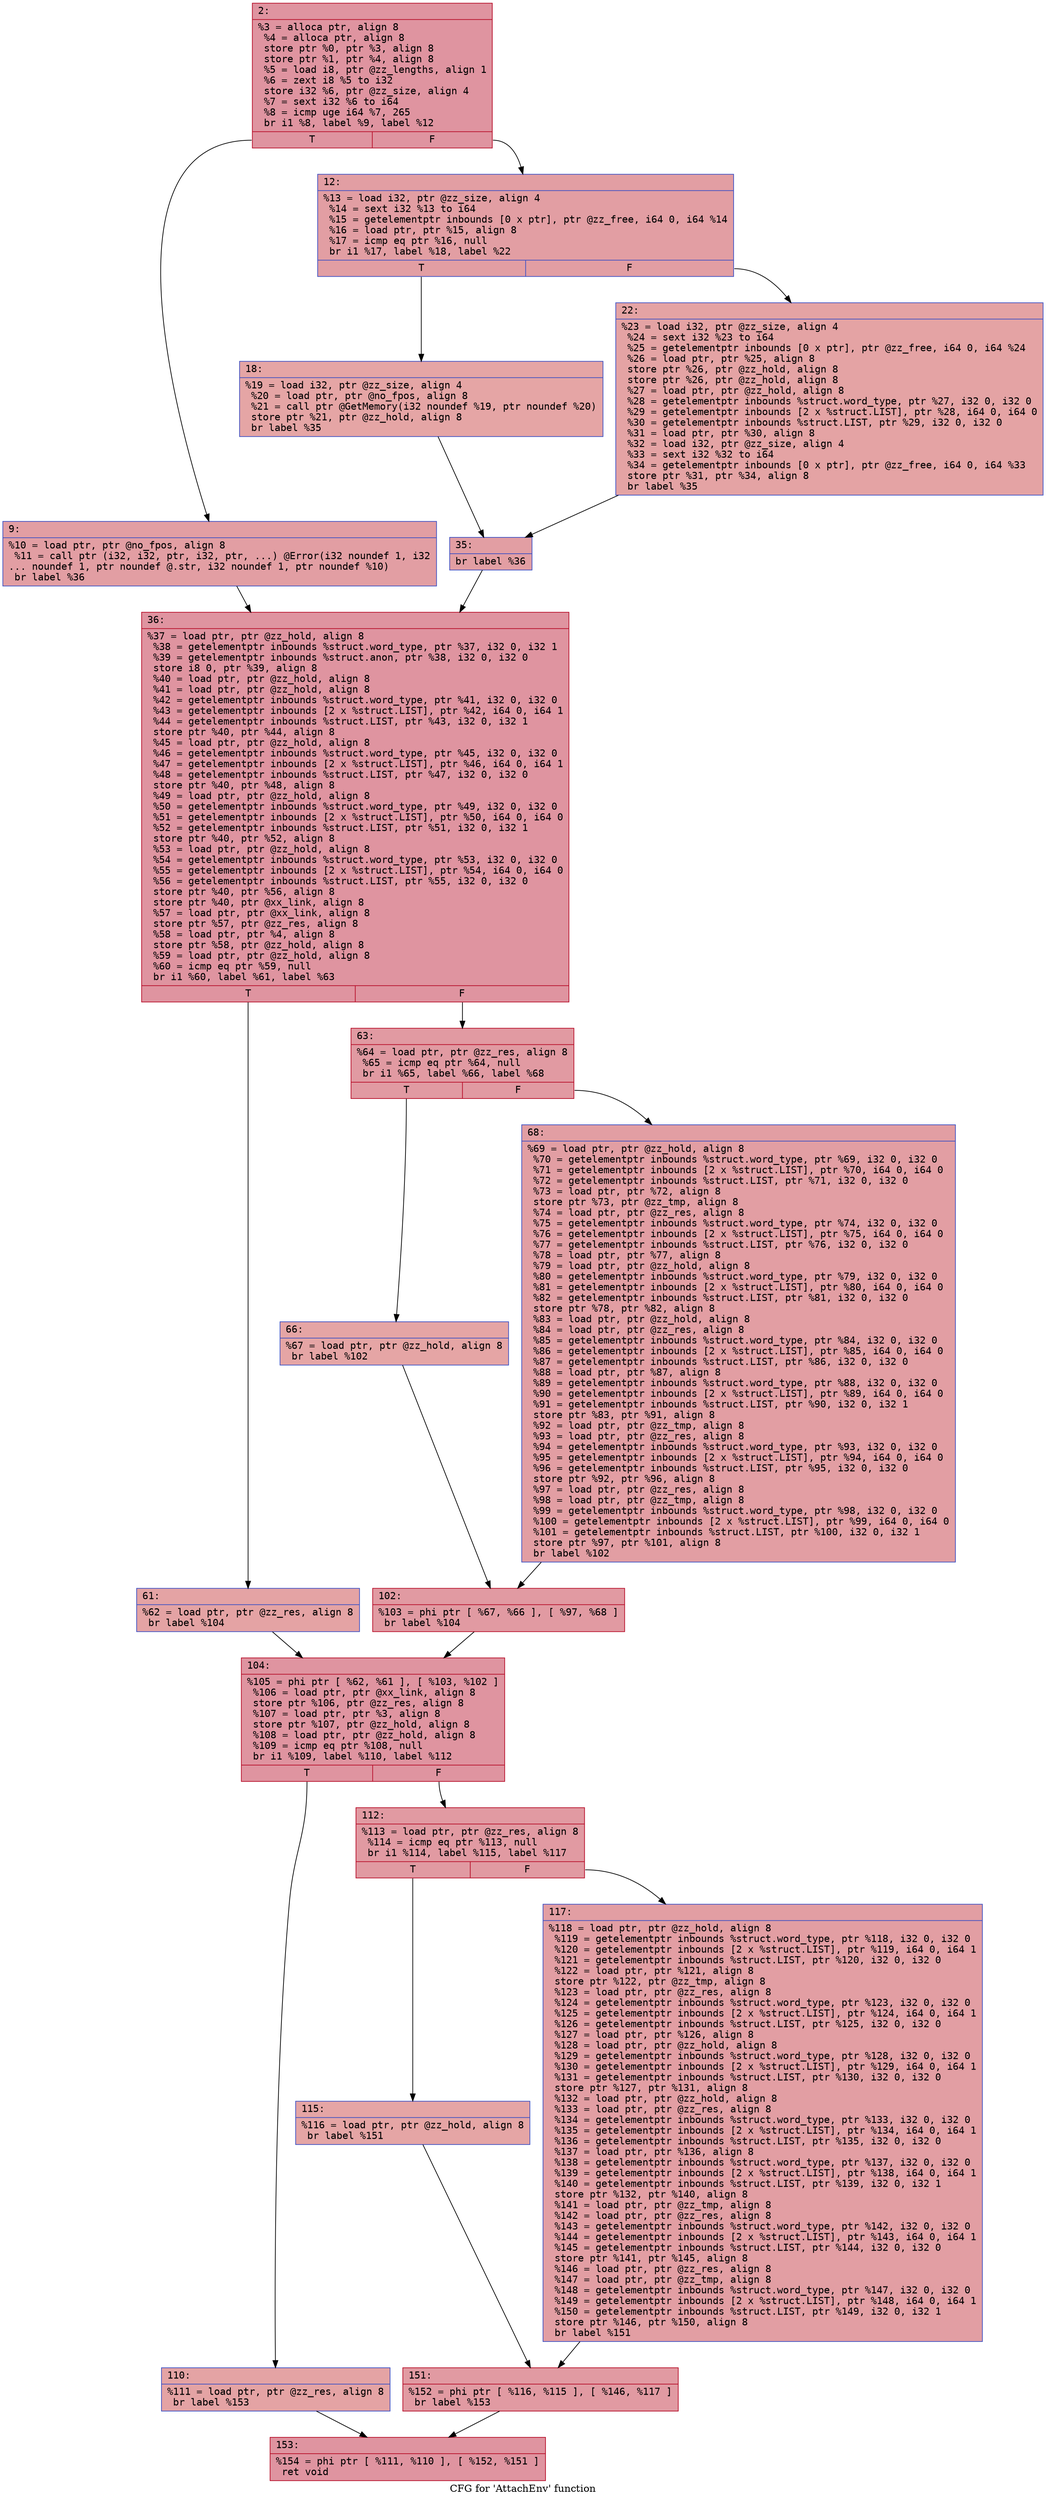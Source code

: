 digraph "CFG for 'AttachEnv' function" {
	label="CFG for 'AttachEnv' function";

	Node0x600003e834d0 [shape=record,color="#b70d28ff", style=filled, fillcolor="#b70d2870" fontname="Courier",label="{2:\l|  %3 = alloca ptr, align 8\l  %4 = alloca ptr, align 8\l  store ptr %0, ptr %3, align 8\l  store ptr %1, ptr %4, align 8\l  %5 = load i8, ptr @zz_lengths, align 1\l  %6 = zext i8 %5 to i32\l  store i32 %6, ptr @zz_size, align 4\l  %7 = sext i32 %6 to i64\l  %8 = icmp uge i64 %7, 265\l  br i1 %8, label %9, label %12\l|{<s0>T|<s1>F}}"];
	Node0x600003e834d0:s0 -> Node0x600003e83750[tooltip="2 -> 9\nProbability 50.00%" ];
	Node0x600003e834d0:s1 -> Node0x600003e837a0[tooltip="2 -> 12\nProbability 50.00%" ];
	Node0x600003e83750 [shape=record,color="#3d50c3ff", style=filled, fillcolor="#be242e70" fontname="Courier",label="{9:\l|  %10 = load ptr, ptr @no_fpos, align 8\l  %11 = call ptr (i32, i32, ptr, i32, ptr, ...) @Error(i32 noundef 1, i32\l... noundef 1, ptr noundef @.str, i32 noundef 1, ptr noundef %10)\l  br label %36\l}"];
	Node0x600003e83750 -> Node0x600003e838e0[tooltip="9 -> 36\nProbability 100.00%" ];
	Node0x600003e837a0 [shape=record,color="#3d50c3ff", style=filled, fillcolor="#be242e70" fontname="Courier",label="{12:\l|  %13 = load i32, ptr @zz_size, align 4\l  %14 = sext i32 %13 to i64\l  %15 = getelementptr inbounds [0 x ptr], ptr @zz_free, i64 0, i64 %14\l  %16 = load ptr, ptr %15, align 8\l  %17 = icmp eq ptr %16, null\l  br i1 %17, label %18, label %22\l|{<s0>T|<s1>F}}"];
	Node0x600003e837a0:s0 -> Node0x600003e837f0[tooltip="12 -> 18\nProbability 37.50%" ];
	Node0x600003e837a0:s1 -> Node0x600003e83840[tooltip="12 -> 22\nProbability 62.50%" ];
	Node0x600003e837f0 [shape=record,color="#3d50c3ff", style=filled, fillcolor="#c5333470" fontname="Courier",label="{18:\l|  %19 = load i32, ptr @zz_size, align 4\l  %20 = load ptr, ptr @no_fpos, align 8\l  %21 = call ptr @GetMemory(i32 noundef %19, ptr noundef %20)\l  store ptr %21, ptr @zz_hold, align 8\l  br label %35\l}"];
	Node0x600003e837f0 -> Node0x600003e83890[tooltip="18 -> 35\nProbability 100.00%" ];
	Node0x600003e83840 [shape=record,color="#3d50c3ff", style=filled, fillcolor="#c32e3170" fontname="Courier",label="{22:\l|  %23 = load i32, ptr @zz_size, align 4\l  %24 = sext i32 %23 to i64\l  %25 = getelementptr inbounds [0 x ptr], ptr @zz_free, i64 0, i64 %24\l  %26 = load ptr, ptr %25, align 8\l  store ptr %26, ptr @zz_hold, align 8\l  store ptr %26, ptr @zz_hold, align 8\l  %27 = load ptr, ptr @zz_hold, align 8\l  %28 = getelementptr inbounds %struct.word_type, ptr %27, i32 0, i32 0\l  %29 = getelementptr inbounds [2 x %struct.LIST], ptr %28, i64 0, i64 0\l  %30 = getelementptr inbounds %struct.LIST, ptr %29, i32 0, i32 0\l  %31 = load ptr, ptr %30, align 8\l  %32 = load i32, ptr @zz_size, align 4\l  %33 = sext i32 %32 to i64\l  %34 = getelementptr inbounds [0 x ptr], ptr @zz_free, i64 0, i64 %33\l  store ptr %31, ptr %34, align 8\l  br label %35\l}"];
	Node0x600003e83840 -> Node0x600003e83890[tooltip="22 -> 35\nProbability 100.00%" ];
	Node0x600003e83890 [shape=record,color="#3d50c3ff", style=filled, fillcolor="#be242e70" fontname="Courier",label="{35:\l|  br label %36\l}"];
	Node0x600003e83890 -> Node0x600003e838e0[tooltip="35 -> 36\nProbability 100.00%" ];
	Node0x600003e838e0 [shape=record,color="#b70d28ff", style=filled, fillcolor="#b70d2870" fontname="Courier",label="{36:\l|  %37 = load ptr, ptr @zz_hold, align 8\l  %38 = getelementptr inbounds %struct.word_type, ptr %37, i32 0, i32 1\l  %39 = getelementptr inbounds %struct.anon, ptr %38, i32 0, i32 0\l  store i8 0, ptr %39, align 8\l  %40 = load ptr, ptr @zz_hold, align 8\l  %41 = load ptr, ptr @zz_hold, align 8\l  %42 = getelementptr inbounds %struct.word_type, ptr %41, i32 0, i32 0\l  %43 = getelementptr inbounds [2 x %struct.LIST], ptr %42, i64 0, i64 1\l  %44 = getelementptr inbounds %struct.LIST, ptr %43, i32 0, i32 1\l  store ptr %40, ptr %44, align 8\l  %45 = load ptr, ptr @zz_hold, align 8\l  %46 = getelementptr inbounds %struct.word_type, ptr %45, i32 0, i32 0\l  %47 = getelementptr inbounds [2 x %struct.LIST], ptr %46, i64 0, i64 1\l  %48 = getelementptr inbounds %struct.LIST, ptr %47, i32 0, i32 0\l  store ptr %40, ptr %48, align 8\l  %49 = load ptr, ptr @zz_hold, align 8\l  %50 = getelementptr inbounds %struct.word_type, ptr %49, i32 0, i32 0\l  %51 = getelementptr inbounds [2 x %struct.LIST], ptr %50, i64 0, i64 0\l  %52 = getelementptr inbounds %struct.LIST, ptr %51, i32 0, i32 1\l  store ptr %40, ptr %52, align 8\l  %53 = load ptr, ptr @zz_hold, align 8\l  %54 = getelementptr inbounds %struct.word_type, ptr %53, i32 0, i32 0\l  %55 = getelementptr inbounds [2 x %struct.LIST], ptr %54, i64 0, i64 0\l  %56 = getelementptr inbounds %struct.LIST, ptr %55, i32 0, i32 0\l  store ptr %40, ptr %56, align 8\l  store ptr %40, ptr @xx_link, align 8\l  %57 = load ptr, ptr @xx_link, align 8\l  store ptr %57, ptr @zz_res, align 8\l  %58 = load ptr, ptr %4, align 8\l  store ptr %58, ptr @zz_hold, align 8\l  %59 = load ptr, ptr @zz_hold, align 8\l  %60 = icmp eq ptr %59, null\l  br i1 %60, label %61, label %63\l|{<s0>T|<s1>F}}"];
	Node0x600003e838e0:s0 -> Node0x600003e83930[tooltip="36 -> 61\nProbability 37.50%" ];
	Node0x600003e838e0:s1 -> Node0x600003e83980[tooltip="36 -> 63\nProbability 62.50%" ];
	Node0x600003e83930 [shape=record,color="#3d50c3ff", style=filled, fillcolor="#c32e3170" fontname="Courier",label="{61:\l|  %62 = load ptr, ptr @zz_res, align 8\l  br label %104\l}"];
	Node0x600003e83930 -> Node0x600003e83ac0[tooltip="61 -> 104\nProbability 100.00%" ];
	Node0x600003e83980 [shape=record,color="#b70d28ff", style=filled, fillcolor="#bb1b2c70" fontname="Courier",label="{63:\l|  %64 = load ptr, ptr @zz_res, align 8\l  %65 = icmp eq ptr %64, null\l  br i1 %65, label %66, label %68\l|{<s0>T|<s1>F}}"];
	Node0x600003e83980:s0 -> Node0x600003e839d0[tooltip="63 -> 66\nProbability 37.50%" ];
	Node0x600003e83980:s1 -> Node0x600003e83a20[tooltip="63 -> 68\nProbability 62.50%" ];
	Node0x600003e839d0 [shape=record,color="#3d50c3ff", style=filled, fillcolor="#c5333470" fontname="Courier",label="{66:\l|  %67 = load ptr, ptr @zz_hold, align 8\l  br label %102\l}"];
	Node0x600003e839d0 -> Node0x600003e83a70[tooltip="66 -> 102\nProbability 100.00%" ];
	Node0x600003e83a20 [shape=record,color="#3d50c3ff", style=filled, fillcolor="#be242e70" fontname="Courier",label="{68:\l|  %69 = load ptr, ptr @zz_hold, align 8\l  %70 = getelementptr inbounds %struct.word_type, ptr %69, i32 0, i32 0\l  %71 = getelementptr inbounds [2 x %struct.LIST], ptr %70, i64 0, i64 0\l  %72 = getelementptr inbounds %struct.LIST, ptr %71, i32 0, i32 0\l  %73 = load ptr, ptr %72, align 8\l  store ptr %73, ptr @zz_tmp, align 8\l  %74 = load ptr, ptr @zz_res, align 8\l  %75 = getelementptr inbounds %struct.word_type, ptr %74, i32 0, i32 0\l  %76 = getelementptr inbounds [2 x %struct.LIST], ptr %75, i64 0, i64 0\l  %77 = getelementptr inbounds %struct.LIST, ptr %76, i32 0, i32 0\l  %78 = load ptr, ptr %77, align 8\l  %79 = load ptr, ptr @zz_hold, align 8\l  %80 = getelementptr inbounds %struct.word_type, ptr %79, i32 0, i32 0\l  %81 = getelementptr inbounds [2 x %struct.LIST], ptr %80, i64 0, i64 0\l  %82 = getelementptr inbounds %struct.LIST, ptr %81, i32 0, i32 0\l  store ptr %78, ptr %82, align 8\l  %83 = load ptr, ptr @zz_hold, align 8\l  %84 = load ptr, ptr @zz_res, align 8\l  %85 = getelementptr inbounds %struct.word_type, ptr %84, i32 0, i32 0\l  %86 = getelementptr inbounds [2 x %struct.LIST], ptr %85, i64 0, i64 0\l  %87 = getelementptr inbounds %struct.LIST, ptr %86, i32 0, i32 0\l  %88 = load ptr, ptr %87, align 8\l  %89 = getelementptr inbounds %struct.word_type, ptr %88, i32 0, i32 0\l  %90 = getelementptr inbounds [2 x %struct.LIST], ptr %89, i64 0, i64 0\l  %91 = getelementptr inbounds %struct.LIST, ptr %90, i32 0, i32 1\l  store ptr %83, ptr %91, align 8\l  %92 = load ptr, ptr @zz_tmp, align 8\l  %93 = load ptr, ptr @zz_res, align 8\l  %94 = getelementptr inbounds %struct.word_type, ptr %93, i32 0, i32 0\l  %95 = getelementptr inbounds [2 x %struct.LIST], ptr %94, i64 0, i64 0\l  %96 = getelementptr inbounds %struct.LIST, ptr %95, i32 0, i32 0\l  store ptr %92, ptr %96, align 8\l  %97 = load ptr, ptr @zz_res, align 8\l  %98 = load ptr, ptr @zz_tmp, align 8\l  %99 = getelementptr inbounds %struct.word_type, ptr %98, i32 0, i32 0\l  %100 = getelementptr inbounds [2 x %struct.LIST], ptr %99, i64 0, i64 0\l  %101 = getelementptr inbounds %struct.LIST, ptr %100, i32 0, i32 1\l  store ptr %97, ptr %101, align 8\l  br label %102\l}"];
	Node0x600003e83a20 -> Node0x600003e83a70[tooltip="68 -> 102\nProbability 100.00%" ];
	Node0x600003e83a70 [shape=record,color="#b70d28ff", style=filled, fillcolor="#bb1b2c70" fontname="Courier",label="{102:\l|  %103 = phi ptr [ %67, %66 ], [ %97, %68 ]\l  br label %104\l}"];
	Node0x600003e83a70 -> Node0x600003e83ac0[tooltip="102 -> 104\nProbability 100.00%" ];
	Node0x600003e83ac0 [shape=record,color="#b70d28ff", style=filled, fillcolor="#b70d2870" fontname="Courier",label="{104:\l|  %105 = phi ptr [ %62, %61 ], [ %103, %102 ]\l  %106 = load ptr, ptr @xx_link, align 8\l  store ptr %106, ptr @zz_res, align 8\l  %107 = load ptr, ptr %3, align 8\l  store ptr %107, ptr @zz_hold, align 8\l  %108 = load ptr, ptr @zz_hold, align 8\l  %109 = icmp eq ptr %108, null\l  br i1 %109, label %110, label %112\l|{<s0>T|<s1>F}}"];
	Node0x600003e83ac0:s0 -> Node0x600003e83b10[tooltip="104 -> 110\nProbability 37.50%" ];
	Node0x600003e83ac0:s1 -> Node0x600003e83b60[tooltip="104 -> 112\nProbability 62.50%" ];
	Node0x600003e83b10 [shape=record,color="#3d50c3ff", style=filled, fillcolor="#c32e3170" fontname="Courier",label="{110:\l|  %111 = load ptr, ptr @zz_res, align 8\l  br label %153\l}"];
	Node0x600003e83b10 -> Node0x600003e83ca0[tooltip="110 -> 153\nProbability 100.00%" ];
	Node0x600003e83b60 [shape=record,color="#b70d28ff", style=filled, fillcolor="#bb1b2c70" fontname="Courier",label="{112:\l|  %113 = load ptr, ptr @zz_res, align 8\l  %114 = icmp eq ptr %113, null\l  br i1 %114, label %115, label %117\l|{<s0>T|<s1>F}}"];
	Node0x600003e83b60:s0 -> Node0x600003e83bb0[tooltip="112 -> 115\nProbability 37.50%" ];
	Node0x600003e83b60:s1 -> Node0x600003e83c00[tooltip="112 -> 117\nProbability 62.50%" ];
	Node0x600003e83bb0 [shape=record,color="#3d50c3ff", style=filled, fillcolor="#c5333470" fontname="Courier",label="{115:\l|  %116 = load ptr, ptr @zz_hold, align 8\l  br label %151\l}"];
	Node0x600003e83bb0 -> Node0x600003e83c50[tooltip="115 -> 151\nProbability 100.00%" ];
	Node0x600003e83c00 [shape=record,color="#3d50c3ff", style=filled, fillcolor="#be242e70" fontname="Courier",label="{117:\l|  %118 = load ptr, ptr @zz_hold, align 8\l  %119 = getelementptr inbounds %struct.word_type, ptr %118, i32 0, i32 0\l  %120 = getelementptr inbounds [2 x %struct.LIST], ptr %119, i64 0, i64 1\l  %121 = getelementptr inbounds %struct.LIST, ptr %120, i32 0, i32 0\l  %122 = load ptr, ptr %121, align 8\l  store ptr %122, ptr @zz_tmp, align 8\l  %123 = load ptr, ptr @zz_res, align 8\l  %124 = getelementptr inbounds %struct.word_type, ptr %123, i32 0, i32 0\l  %125 = getelementptr inbounds [2 x %struct.LIST], ptr %124, i64 0, i64 1\l  %126 = getelementptr inbounds %struct.LIST, ptr %125, i32 0, i32 0\l  %127 = load ptr, ptr %126, align 8\l  %128 = load ptr, ptr @zz_hold, align 8\l  %129 = getelementptr inbounds %struct.word_type, ptr %128, i32 0, i32 0\l  %130 = getelementptr inbounds [2 x %struct.LIST], ptr %129, i64 0, i64 1\l  %131 = getelementptr inbounds %struct.LIST, ptr %130, i32 0, i32 0\l  store ptr %127, ptr %131, align 8\l  %132 = load ptr, ptr @zz_hold, align 8\l  %133 = load ptr, ptr @zz_res, align 8\l  %134 = getelementptr inbounds %struct.word_type, ptr %133, i32 0, i32 0\l  %135 = getelementptr inbounds [2 x %struct.LIST], ptr %134, i64 0, i64 1\l  %136 = getelementptr inbounds %struct.LIST, ptr %135, i32 0, i32 0\l  %137 = load ptr, ptr %136, align 8\l  %138 = getelementptr inbounds %struct.word_type, ptr %137, i32 0, i32 0\l  %139 = getelementptr inbounds [2 x %struct.LIST], ptr %138, i64 0, i64 1\l  %140 = getelementptr inbounds %struct.LIST, ptr %139, i32 0, i32 1\l  store ptr %132, ptr %140, align 8\l  %141 = load ptr, ptr @zz_tmp, align 8\l  %142 = load ptr, ptr @zz_res, align 8\l  %143 = getelementptr inbounds %struct.word_type, ptr %142, i32 0, i32 0\l  %144 = getelementptr inbounds [2 x %struct.LIST], ptr %143, i64 0, i64 1\l  %145 = getelementptr inbounds %struct.LIST, ptr %144, i32 0, i32 0\l  store ptr %141, ptr %145, align 8\l  %146 = load ptr, ptr @zz_res, align 8\l  %147 = load ptr, ptr @zz_tmp, align 8\l  %148 = getelementptr inbounds %struct.word_type, ptr %147, i32 0, i32 0\l  %149 = getelementptr inbounds [2 x %struct.LIST], ptr %148, i64 0, i64 1\l  %150 = getelementptr inbounds %struct.LIST, ptr %149, i32 0, i32 1\l  store ptr %146, ptr %150, align 8\l  br label %151\l}"];
	Node0x600003e83c00 -> Node0x600003e83c50[tooltip="117 -> 151\nProbability 100.00%" ];
	Node0x600003e83c50 [shape=record,color="#b70d28ff", style=filled, fillcolor="#bb1b2c70" fontname="Courier",label="{151:\l|  %152 = phi ptr [ %116, %115 ], [ %146, %117 ]\l  br label %153\l}"];
	Node0x600003e83c50 -> Node0x600003e83ca0[tooltip="151 -> 153\nProbability 100.00%" ];
	Node0x600003e83ca0 [shape=record,color="#b70d28ff", style=filled, fillcolor="#b70d2870" fontname="Courier",label="{153:\l|  %154 = phi ptr [ %111, %110 ], [ %152, %151 ]\l  ret void\l}"];
}

